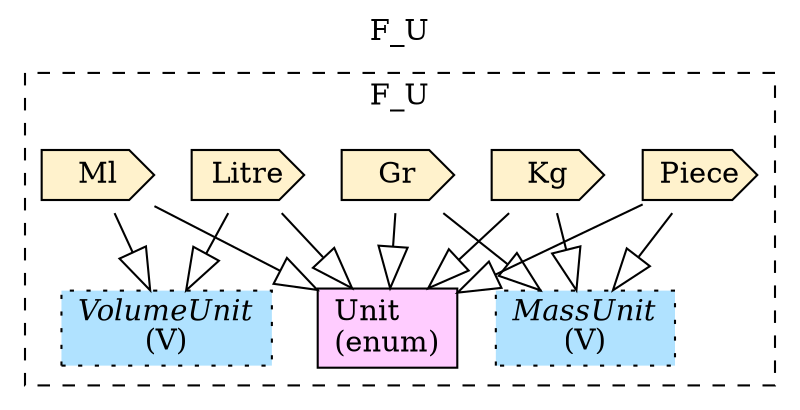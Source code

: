 digraph {graph[label=F_U,labelloc=tl,labelfontsize=12];
subgraph cluster_F_U{style=dashed;label=F_U;
"Unit"[shape=record,fillcolor="#FFCCFF",style = filled,label="Unit\l(enum)"];
"VKg"[shape=cds,fillcolor="#FFF2CC",style = filled,label="Kg"];
"VGr"[shape=cds,fillcolor="#FFF2CC",style = filled,label="Gr"];
"VPiece"[shape=cds,fillcolor="#FFF2CC",style = filled,label="Piece"];
"VLitre"[shape=cds,fillcolor="#FFF2CC",style = filled,label="Litre"];
"VMl"[shape=cds,fillcolor="#FFF2CC",style = filled,label="Ml"];
"VolumeUnit"[shape=record,fillcolor=lightskyblue1,style ="filled,dotted",label=<{<I>VolumeUnit</I><br/>(V)}>];
"MassUnit"[shape=record,fillcolor=lightskyblue1,style ="filled,dotted",label=<{<I>MassUnit</I><br/>(V)}>];

"VKg"->"Unit"[arrowhead=onormal,arrowsize=2.0];
"VGr"->"Unit"[arrowhead=onormal,arrowsize=2.0];
"VPiece"->"Unit"[arrowhead=onormal,arrowsize=2.0];
"VLitre"->"Unit"[arrowhead=onormal,arrowsize=2.0];
"VMl"->"Unit"[arrowhead=onormal,arrowsize=2.0];
"VLitre"->"VolumeUnit"[arrowhead=onormal,arrowsize=2.0];
"VMl"->"VolumeUnit"[arrowhead=onormal,arrowsize=2.0];
"VKg"->"MassUnit"[arrowhead=onormal,arrowsize=2.0];
"VGr"->"MassUnit"[arrowhead=onormal,arrowsize=2.0];
"VPiece"->"MassUnit"[arrowhead=onormal,arrowsize=2.0];

}
}